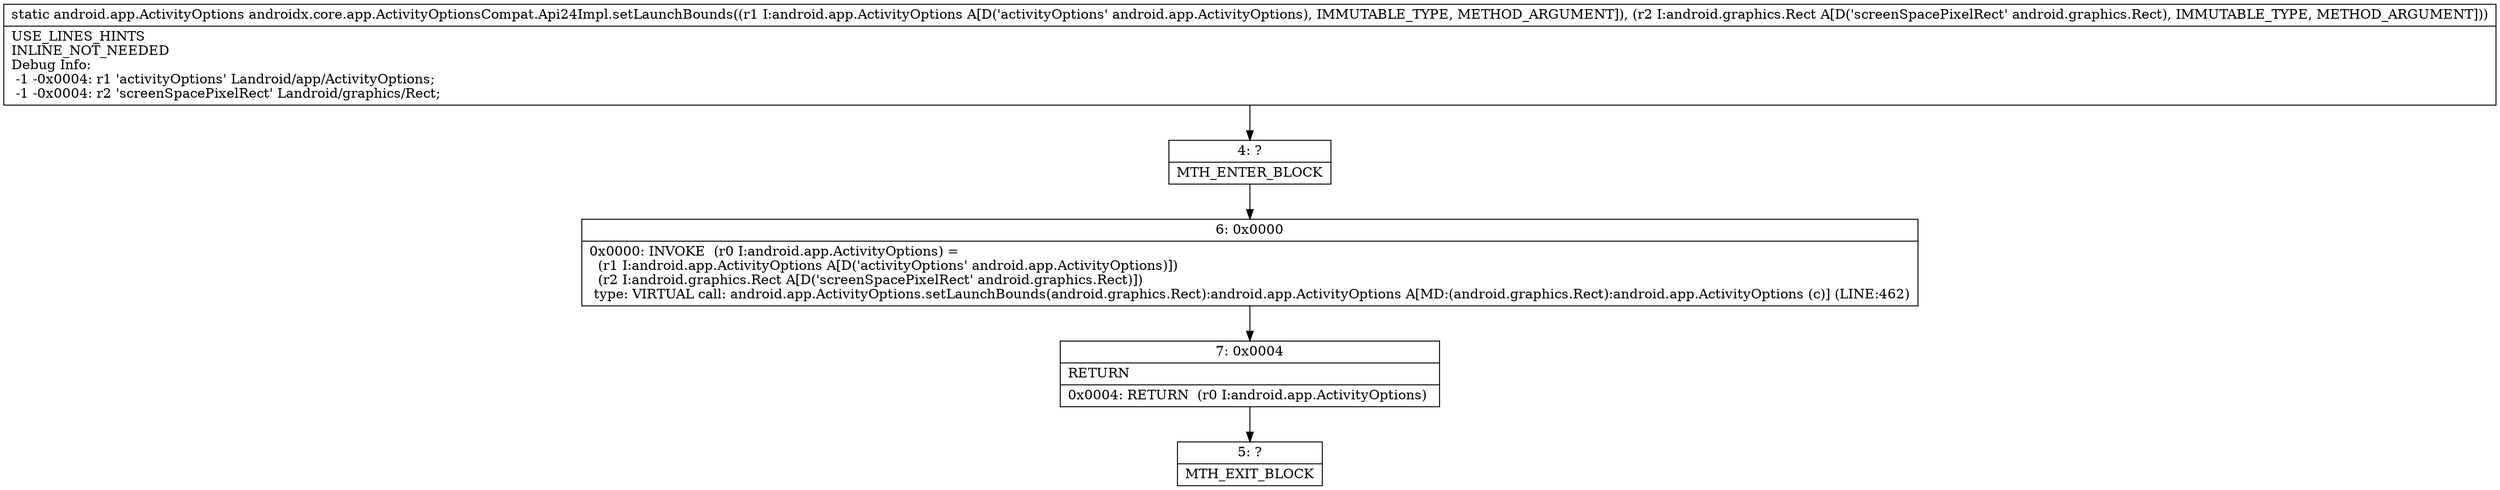 digraph "CFG forandroidx.core.app.ActivityOptionsCompat.Api24Impl.setLaunchBounds(Landroid\/app\/ActivityOptions;Landroid\/graphics\/Rect;)Landroid\/app\/ActivityOptions;" {
Node_4 [shape=record,label="{4\:\ ?|MTH_ENTER_BLOCK\l}"];
Node_6 [shape=record,label="{6\:\ 0x0000|0x0000: INVOKE  (r0 I:android.app.ActivityOptions) = \l  (r1 I:android.app.ActivityOptions A[D('activityOptions' android.app.ActivityOptions)])\l  (r2 I:android.graphics.Rect A[D('screenSpacePixelRect' android.graphics.Rect)])\l type: VIRTUAL call: android.app.ActivityOptions.setLaunchBounds(android.graphics.Rect):android.app.ActivityOptions A[MD:(android.graphics.Rect):android.app.ActivityOptions (c)] (LINE:462)\l}"];
Node_7 [shape=record,label="{7\:\ 0x0004|RETURN\l|0x0004: RETURN  (r0 I:android.app.ActivityOptions) \l}"];
Node_5 [shape=record,label="{5\:\ ?|MTH_EXIT_BLOCK\l}"];
MethodNode[shape=record,label="{static android.app.ActivityOptions androidx.core.app.ActivityOptionsCompat.Api24Impl.setLaunchBounds((r1 I:android.app.ActivityOptions A[D('activityOptions' android.app.ActivityOptions), IMMUTABLE_TYPE, METHOD_ARGUMENT]), (r2 I:android.graphics.Rect A[D('screenSpacePixelRect' android.graphics.Rect), IMMUTABLE_TYPE, METHOD_ARGUMENT]))  | USE_LINES_HINTS\lINLINE_NOT_NEEDED\lDebug Info:\l  \-1 \-0x0004: r1 'activityOptions' Landroid\/app\/ActivityOptions;\l  \-1 \-0x0004: r2 'screenSpacePixelRect' Landroid\/graphics\/Rect;\l}"];
MethodNode -> Node_4;Node_4 -> Node_6;
Node_6 -> Node_7;
Node_7 -> Node_5;
}

